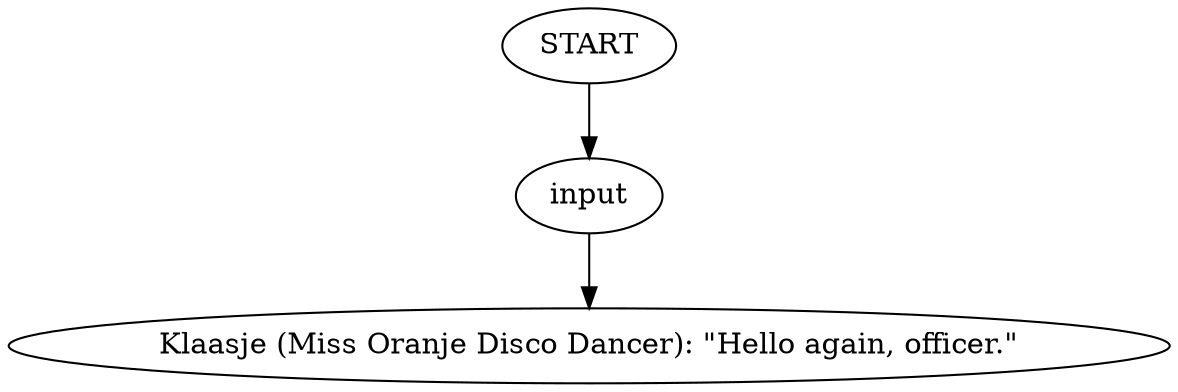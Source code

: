 # WHIRLING F3 / KLAASJE barks
# KOSMOS! INCLUDES VO!
# ==================================================
digraph G {
	  0 [label="START"];
	  1 [label="input"];
	  2 [label="Klaasje (Miss Oranje Disco Dancer): \"Hello again, officer.\""];
	  0 -> 1
	  1 -> 2
}

